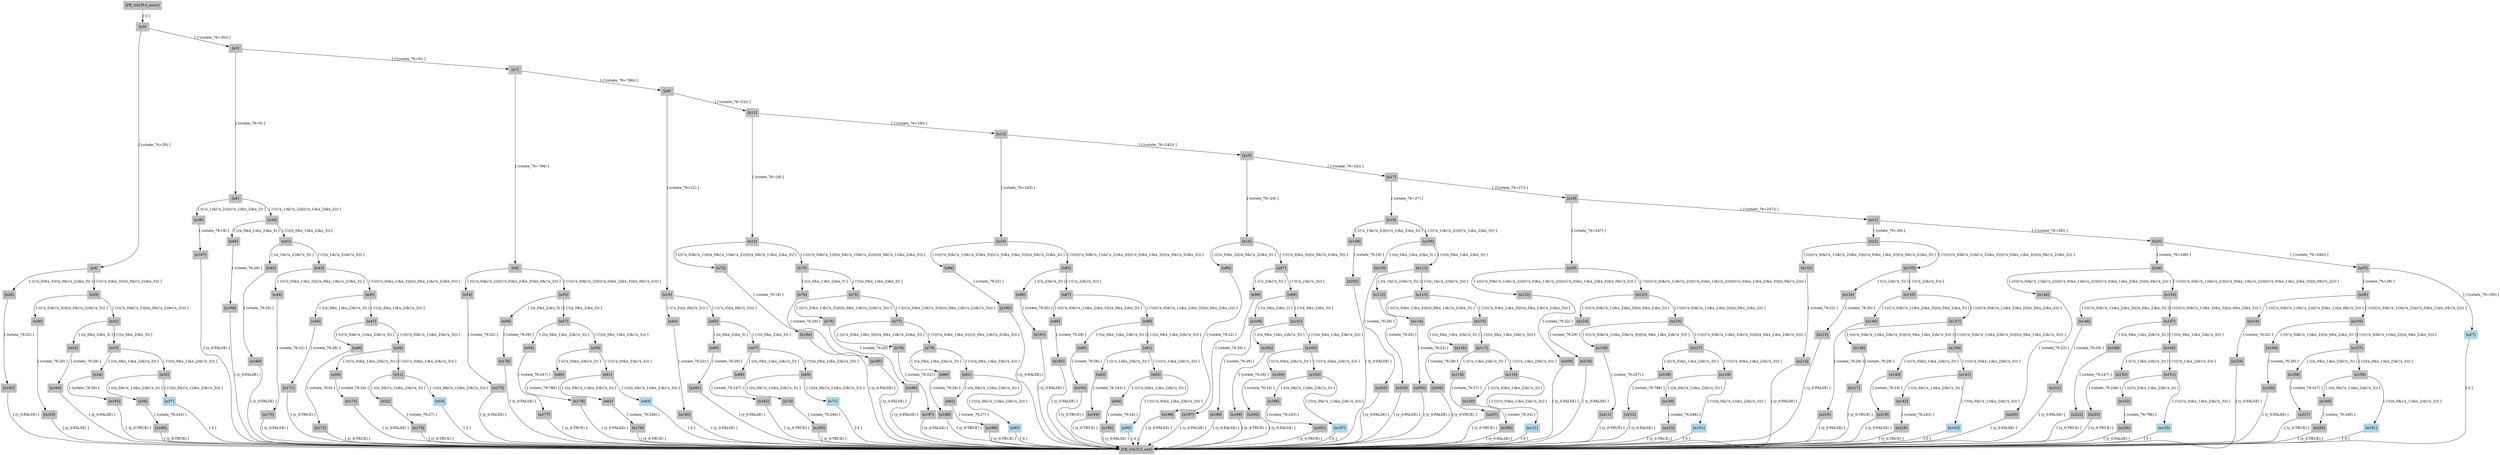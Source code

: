 digraph "FB_G4LTL3" {
"[FB_G4LTL3_entry]" [label="[FB_G4LTL3_entry]", color=gray,style=filled,shape=box]
"[n3]" [label="[n3]", color=gray,style=filled,shape=box]
"[n4]" [label="[n4]", color=gray,style=filled,shape=box]
"[n5]" [label="[n5]", color=gray,style=filled,shape=box]
"[n6]" [label="[n6]", color=gray,style=filled,shape=box]
"[n7]" [label="[n7]", color=gray,style=filled,shape=box]
"[n8]" [label="[n8]", color=gray,style=filled,shape=box]
"[n9]" [label="[n9]", color=gray,style=filled,shape=box]
"[n10]" [label="[n10]", color=gray,style=filled,shape=box]
"[n11]" [label="[n11]", color=gray,style=filled,shape=box]
"[n12]" [label="[n12]", color=gray,style=filled,shape=box]
"[n13]" [label="[n13]", color=gray,style=filled,shape=box]
"[n14]" [label="[n14]", color=gray,style=filled,shape=box]
"[n15]" [label="[n15]", color=gray,style=filled,shape=box]
"[n16]" [label="[n16]", color=gray,style=filled,shape=box]
"[n17]" [label="[n17]", color=gray,style=filled,shape=box]
"[n18]" [label="[n18]", color=gray,style=filled,shape=box]
"[n19]" [label="[n19]", color=gray,style=filled,shape=box]
"[n20]" [label="[n20]", color=gray,style=filled,shape=box]
"[n21]" [label="[n21]", color=gray,style=filled,shape=box]
"[n22]" [label="[n22]", color=gray,style=filled,shape=box]
"[n23]" [label="[n23]", color=gray,style=filled,shape=box]
"[n24]" [label="[n24]", color=gray,style=filled,shape=box]
"[n25]" [label="[n25]", color=gray,style=filled,shape=box]
"[n26]" [label="[n26]", color=gray,style=filled,shape=box]
"[n27]" [label="[n27]", color=lightblue,style=filled,shape=box]
"[n28]" [label="[n28]", color=gray,style=filled,shape=box]
"[n29]" [label="[n29]", color=gray,style=filled,shape=box]
"[n30]" [label="[n30]", color=gray,style=filled,shape=box]
"[n31]" [label="[n31]", color=gray,style=filled,shape=box]
"[n32]" [label="[n32]", color=gray,style=filled,shape=box]
"[n33]" [label="[n33]", color=gray,style=filled,shape=box]
"[n34]" [label="[n34]", color=gray,style=filled,shape=box]
"[n35]" [label="[n35]", color=gray,style=filled,shape=box]
"[n36]" [label="[n36]", color=gray,style=filled,shape=box]
"[n37]" [label="[n37]", color=lightblue,style=filled,shape=box]
"[n38]" [label="[n38]", color=gray,style=filled,shape=box]
"[n39]" [label="[n39]", color=gray,style=filled,shape=box]
"[n40]" [label="[n40]", color=gray,style=filled,shape=box]
"[n41]" [label="[n41]", color=gray,style=filled,shape=box]
"[n42]" [label="[n42]", color=gray,style=filled,shape=box]
"[n43]" [label="[n43]", color=gray,style=filled,shape=box]
"[n44]" [label="[n44]", color=gray,style=filled,shape=box]
"[n45]" [label="[n45]", color=gray,style=filled,shape=box]
"[n46]" [label="[n46]", color=gray,style=filled,shape=box]
"[n47]" [label="[n47]", color=gray,style=filled,shape=box]
"[n48]" [label="[n48]", color=gray,style=filled,shape=box]
"[n49]" [label="[n49]", color=gray,style=filled,shape=box]
"[n50]" [label="[n50]", color=gray,style=filled,shape=box]
"[n51]" [label="[n51]", color=gray,style=filled,shape=box]
"[n52]" [label="[n52]", color=gray,style=filled,shape=box]
"[n53]" [label="[n53]", color=lightblue,style=filled,shape=box]
"[n54]" [label="[n54]", color=gray,style=filled,shape=box]
"[n55]" [label="[n55]", color=gray,style=filled,shape=box]
"[n56]" [label="[n56]", color=gray,style=filled,shape=box]
"[n57]" [label="[n57]", color=gray,style=filled,shape=box]
"[n58]" [label="[n58]", color=gray,style=filled,shape=box]
"[n59]" [label="[n59]", color=gray,style=filled,shape=box]
"[n60]" [label="[n60]", color=gray,style=filled,shape=box]
"[n61]" [label="[n61]", color=gray,style=filled,shape=box]
"[n62]" [label="[n62]", color=gray,style=filled,shape=box]
"[n63]" [label="[n63]", color=lightblue,style=filled,shape=box]
"[n64]" [label="[n64]", color=gray,style=filled,shape=box]
"[n65]" [label="[n65]", color=gray,style=filled,shape=box]
"[n66]" [label="[n66]", color=gray,style=filled,shape=box]
"[n67]" [label="[n67]", color=gray,style=filled,shape=box]
"[n68]" [label="[n68]", color=gray,style=filled,shape=box]
"[n69]" [label="[n69]", color=gray,style=filled,shape=box]
"[n70]" [label="[n70]", color=gray,style=filled,shape=box]
"[n71]" [label="[n71]", color=lightblue,style=filled,shape=box]
"[n72]" [label="[n72]", color=gray,style=filled,shape=box]
"[n73]" [label="[n73]", color=gray,style=filled,shape=box]
"[n74]" [label="[n74]", color=gray,style=filled,shape=box]
"[n75]" [label="[n75]", color=gray,style=filled,shape=box]
"[n76]" [label="[n76]", color=gray,style=filled,shape=box]
"[n77]" [label="[n77]", color=gray,style=filled,shape=box]
"[n78]" [label="[n78]", color=gray,style=filled,shape=box]
"[n79]" [label="[n79]", color=gray,style=filled,shape=box]
"[n80]" [label="[n80]", color=gray,style=filled,shape=box]
"[n81]" [label="[n81]", color=gray,style=filled,shape=box]
"[n82]" [label="[n82]", color=gray,style=filled,shape=box]
"[n83]" [label="[n83]", color=lightblue,style=filled,shape=box]
"[n84]" [label="[n84]", color=gray,style=filled,shape=box]
"[n85]" [label="[n85]", color=gray,style=filled,shape=box]
"[n86]" [label="[n86]", color=gray,style=filled,shape=box]
"[n87]" [label="[n87]", color=gray,style=filled,shape=box]
"[n88]" [label="[n88]", color=gray,style=filled,shape=box]
"[n89]" [label="[n89]", color=gray,style=filled,shape=box]
"[n90]" [label="[n90]", color=gray,style=filled,shape=box]
"[n91]" [label="[n91]", color=gray,style=filled,shape=box]
"[n92]" [label="[n92]", color=gray,style=filled,shape=box]
"[n93]" [label="[n93]", color=gray,style=filled,shape=box]
"[n94]" [label="[n94]", color=gray,style=filled,shape=box]
"[n95]" [label="[n95]", color=lightblue,style=filled,shape=box]
"[n96]" [label="[n96]", color=gray,style=filled,shape=box]
"[n97]" [label="[n97]", color=gray,style=filled,shape=box]
"[n98]" [label="[n98]", color=gray,style=filled,shape=box]
"[n99]" [label="[n99]", color=gray,style=filled,shape=box]
"[n100]" [label="[n100]", color=gray,style=filled,shape=box]
"[n101]" [label="[n101]", color=gray,style=filled,shape=box]
"[n102]" [label="[n102]", color=gray,style=filled,shape=box]
"[n103]" [label="[n103]", color=gray,style=filled,shape=box]
"[n104]" [label="[n104]", color=gray,style=filled,shape=box]
"[n105]" [label="[n105]", color=gray,style=filled,shape=box]
"[n106]" [label="[n106]", color=gray,style=filled,shape=box]
"[n107]" [label="[n107]", color=lightblue,style=filled,shape=box]
"[n108]" [label="[n108]", color=gray,style=filled,shape=box]
"[n109]" [label="[n109]", color=gray,style=filled,shape=box]
"[n110]" [label="[n110]", color=gray,style=filled,shape=box]
"[n111]" [label="[n111]", color=gray,style=filled,shape=box]
"[n112]" [label="[n112]", color=gray,style=filled,shape=box]
"[n113]" [label="[n113]", color=gray,style=filled,shape=box]
"[n114]" [label="[n114]", color=gray,style=filled,shape=box]
"[n115]" [label="[n115]", color=gray,style=filled,shape=box]
"[n116]" [label="[n116]", color=gray,style=filled,shape=box]
"[n117]" [label="[n117]", color=gray,style=filled,shape=box]
"[n118]" [label="[n118]", color=gray,style=filled,shape=box]
"[n119]" [label="[n119]", color=gray,style=filled,shape=box]
"[n120]" [label="[n120]", color=gray,style=filled,shape=box]
"[n121]" [label="[n121]", color=lightblue,style=filled,shape=box]
"[n122]" [label="[n122]", color=gray,style=filled,shape=box]
"[n123]" [label="[n123]", color=gray,style=filled,shape=box]
"[n124]" [label="[n124]", color=gray,style=filled,shape=box]
"[n125]" [label="[n125]", color=gray,style=filled,shape=box]
"[n126]" [label="[n126]", color=gray,style=filled,shape=box]
"[n127]" [label="[n127]", color=gray,style=filled,shape=box]
"[n128]" [label="[n128]", color=gray,style=filled,shape=box]
"[n129]" [label="[n129]", color=gray,style=filled,shape=box]
"[n130]" [label="[n130]", color=gray,style=filled,shape=box]
"[n131]" [label="[n131]", color=lightblue,style=filled,shape=box]
"[n132]" [label="[n132]", color=gray,style=filled,shape=box]
"[n133]" [label="[n133]", color=gray,style=filled,shape=box]
"[n134]" [label="[n134]", color=gray,style=filled,shape=box]
"[n135]" [label="[n135]", color=gray,style=filled,shape=box]
"[n136]" [label="[n136]", color=gray,style=filled,shape=box]
"[n137]" [label="[n137]", color=gray,style=filled,shape=box]
"[n138]" [label="[n138]", color=gray,style=filled,shape=box]
"[n139]" [label="[n139]", color=gray,style=filled,shape=box]
"[n140]" [label="[n140]", color=gray,style=filled,shape=box]
"[n141]" [label="[n141]", color=gray,style=filled,shape=box]
"[n142]" [label="[n142]", color=gray,style=filled,shape=box]
"[n143]" [label="[n143]", color=lightblue,style=filled,shape=box]
"[n144]" [label="[n144]", color=gray,style=filled,shape=box]
"[n145]" [label="[n145]", color=gray,style=filled,shape=box]
"[n146]" [label="[n146]", color=gray,style=filled,shape=box]
"[n147]" [label="[n147]", color=gray,style=filled,shape=box]
"[n148]" [label="[n148]", color=gray,style=filled,shape=box]
"[n149]" [label="[n149]", color=gray,style=filled,shape=box]
"[n150]" [label="[n150]", color=gray,style=filled,shape=box]
"[n151]" [label="[n151]", color=gray,style=filled,shape=box]
"[n152]" [label="[n152]", color=gray,style=filled,shape=box]
"[n153]" [label="[n153]", color=lightblue,style=filled,shape=box]
"[n154]" [label="[n154]", color=gray,style=filled,shape=box]
"[n155]" [label="[n155]", color=gray,style=filled,shape=box]
"[n156]" [label="[n156]", color=gray,style=filled,shape=box]
"[n157]" [label="[n157]", color=gray,style=filled,shape=box]
"[n158]" [label="[n158]", color=gray,style=filled,shape=box]
"[n159]" [label="[n159]", color=gray,style=filled,shape=box]
"[n160]" [label="[n160]", color=gray,style=filled,shape=box]
"[n161]" [label="[n161]", color=lightblue,style=filled,shape=box]
"[n162]" [label="[n162]", color=gray,style=filled,shape=box]
"[n163]" [label="[n163]", color=gray,style=filled,shape=box]
"[n164]" [label="[n164]", color=gray,style=filled,shape=box]
"[n165]" [label="[n165]", color=gray,style=filled,shape=box]
"[n166]" [label="[n166]", color=gray,style=filled,shape=box]
"[n167]" [label="[n167]", color=gray,style=filled,shape=box]
"[n168]" [label="[n168]", color=gray,style=filled,shape=box]
"[n169]" [label="[n169]", color=gray,style=filled,shape=box]
"[n170]" [label="[n170]", color=gray,style=filled,shape=box]
"[n171]" [label="[n171]", color=gray,style=filled,shape=box]
"[n172]" [label="[n172]", color=gray,style=filled,shape=box]
"[n173]" [label="[n173]", color=gray,style=filled,shape=box]
"[n174]" [label="[n174]", color=gray,style=filled,shape=box]
"[n175]" [label="[n175]", color=gray,style=filled,shape=box]
"[n176]" [label="[n176]", color=gray,style=filled,shape=box]
"[n177]" [label="[n177]", color=gray,style=filled,shape=box]
"[n178]" [label="[n178]", color=gray,style=filled,shape=box]
"[n179]" [label="[n179]", color=gray,style=filled,shape=box]
"[n180]" [label="[n180]", color=gray,style=filled,shape=box]
"[n181]" [label="[n181]", color=gray,style=filled,shape=box]
"[n182]" [label="[n182]", color=gray,style=filled,shape=box]
"[n183]" [label="[n183]", color=gray,style=filled,shape=box]
"[n184]" [label="[n184]", color=gray,style=filled,shape=box]
"[n185]" [label="[n185]", color=gray,style=filled,shape=box]
"[n186]" [label="[n186]", color=gray,style=filled,shape=box]
"[n187]" [label="[n187]", color=gray,style=filled,shape=box]
"[n188]" [label="[n188]", color=gray,style=filled,shape=box]
"[n189]" [label="[n189]", color=gray,style=filled,shape=box]
"[n190]" [label="[n190]", color=gray,style=filled,shape=box]
"[n191]" [label="[n191]", color=gray,style=filled,shape=box]
"[n192]" [label="[n192]", color=gray,style=filled,shape=box]
"[n193]" [label="[n193]", color=gray,style=filled,shape=box]
"[n194]" [label="[n194]", color=gray,style=filled,shape=box]
"[n195]" [label="[n195]", color=gray,style=filled,shape=box]
"[n196]" [label="[n196]", color=gray,style=filled,shape=box]
"[n197]" [label="[n197]", color=gray,style=filled,shape=box]
"[n198]" [label="[n198]", color=gray,style=filled,shape=box]
"[n199]" [label="[n199]", color=gray,style=filled,shape=box]
"[n200]" [label="[n200]", color=gray,style=filled,shape=box]
"[n201]" [label="[n201]", color=gray,style=filled,shape=box]
"[n202]" [label="[n202]", color=gray,style=filled,shape=box]
"[n203]" [label="[n203]", color=gray,style=filled,shape=box]
"[n204]" [label="[n204]", color=gray,style=filled,shape=box]
"[n205]" [label="[n205]", color=gray,style=filled,shape=box]
"[n206]" [label="[n206]", color=gray,style=filled,shape=box]
"[n207]" [label="[n207]", color=gray,style=filled,shape=box]
"[n208]" [label="[n208]", color=gray,style=filled,shape=box]
"[n209]" [label="[n209]", color=gray,style=filled,shape=box]
"[n210]" [label="[n210]", color=gray,style=filled,shape=box]
"[n211]" [label="[n211]", color=gray,style=filled,shape=box]
"[n212]" [label="[n212]", color=gray,style=filled,shape=box]
"[n213]" [label="[n213]", color=gray,style=filled,shape=box]
"[n214]" [label="[n214]", color=gray,style=filled,shape=box]
"[n215]" [label="[n215]", color=gray,style=filled,shape=box]
"[n216]" [label="[n216]", color=gray,style=filled,shape=box]
"[n217]" [label="[n217]", color=gray,style=filled,shape=box]
"[n218]" [label="[n218]", color=gray,style=filled,shape=box]
"[n219]" [label="[n219]", color=gray,style=filled,shape=box]
"[n220]" [label="[n220]", color=gray,style=filled,shape=box]
"[n221]" [label="[n221]", color=gray,style=filled,shape=box]
"[n222]" [label="[n222]", color=gray,style=filled,shape=box]
"[n223]" [label="[n223]", color=gray,style=filled,shape=box]
"[n224]" [label="[n224]", color=gray,style=filled,shape=box]
"[n225]" [label="[n225]", color=gray,style=filled,shape=box]
"[n226]" [label="[n226]", color=gray,style=filled,shape=box]
"[n227]" [label="[n227]", color=gray,style=filled,shape=box]
"[n228]" [label="[n228]", color=gray,style=filled,shape=box]
"[FB_G4LTL3_exit]" [label="[FB_G4LTL3_exit]", color=gray,style=filled,shape=box]
"[FB_G4LTL3_entry]" -> "[n3]" [label="[ 0 ]",color=black]
"[n3]" -> "[n4]" [label="[ (cstate_76=20) ]",color=black]
"[n3]" -> "[n5]" [label="[ (!(cstate_76=20)) ]",color=black]
"[n5]" -> "[n6]" [label="[ (cstate_76=0) ]",color=black]
"[n5]" -> "[n7]" [label="[ (!(cstate_76=0)) ]",color=black]
"[n7]" -> "[n8]" [label="[ (cstate_76=786) ]",color=black]
"[n7]" -> "[n9]" [label="[ (!(cstate_76=786)) ]",color=black]
"[n9]" -> "[n10]" [label="[ (cstate_76=22) ]",color=black]
"[n9]" -> "[n11]" [label="[ (!(cstate_76=22)) ]",color=black]
"[n11]" -> "[n12]" [label="[ (cstate_76=18) ]",color=black]
"[n11]" -> "[n13]" [label="[ (!(cstate_76=18)) ]",color=black]
"[n13]" -> "[n14]" [label="[ (cstate_76=243) ]",color=black]
"[n13]" -> "[n15]" [label="[ (!(cstate_76=243)) ]",color=black]
"[n15]" -> "[n16]" [label="[ (cstate_76=24) ]",color=black]
"[n15]" -> "[n17]" [label="[ (!(cstate_76=24)) ]",color=black]
"[n17]" -> "[n18]" [label="[ (cstate_76=27) ]",color=black]
"[n17]" -> "[n19]" [label="[ (!(cstate_76=27)) ]",color=black]
"[n19]" -> "[n20]" [label="[ (cstate_76=247) ]",color=black]
"[n19]" -> "[n21]" [label="[ (!(cstate_76=247)) ]",color=black]
"[n21]" -> "[n22]" [label="[ (cstate_76=28) ]",color=black]
"[n21]" -> "[n23]" [label="[ (!(cstate_76=28)) ]",color=black]
"[n23]" -> "[n24]" [label="[ (cstate_76=246) ]",color=black]
"[n23]" -> "[n25]" [label="[ (!(cstate_76=246)) ]",color=black]
"[n25]" -> "[n26]" [label="[ (cstate_76=29) ]",color=black]
"[n25]" -> "[n27]" [label="[ (!(cstate_76=29)) ]",color=black]
"[n27]" -> "[FB_G4LTL3_exit]" [label="[ 0 ]",color=black]
"[n4]" -> "[n28]" [label="[ (((!x_0)&x_3)|((x_0&(!x_2))&x_3)) ]",color=black]
"[n4]" -> "[n29]" [label="[ (!(((!x_0)&x_3)|((x_0&(!x_2))&x_3))) ]",color=black]
"[n29]" -> "[n30]" [label="[ (((!x_0)&(!x_3))|((x_0&(!x_2))&(!x_3))) ]",color=black]
"[n29]" -> "[n31]" [label="[ (!(((!x_0)&(!x_3))|((x_0&(!x_2))&(!x_3)))) ]",color=black]
"[n31]" -> "[n32]" [label="[ ((x_0&x_2)&x_3) ]",color=black]
"[n31]" -> "[n33]" [label="[ (!((x_0&x_2)&x_3)) ]",color=black]
"[n33]" -> "[n34]" [label="[ (((x_0&x_1)&x_2)&(!x_3)) ]",color=black]
"[n33]" -> "[n35]" [label="[ (!(((x_0&x_1)&x_2)&(!x_3))) ]",color=black]
"[n35]" -> "[n36]" [label="[ (((x_0&(!x_1))&x_2)&(!x_3)) ]",color=black]
"[n35]" -> "[n37]" [label="[ (!(((x_0&(!x_1))&x_2)&(!x_3))) ]",color=black]
"[n37]" -> "[FB_G4LTL3_exit]" [label="[ 0 ]",color=black]
"[n6]" -> "[n38]" [label="[ (((!x_1)&(!x_2))|(((!x_1)&x_2)&x_3)) ]",color=black]
"[n6]" -> "[n39]" [label="[ (!(((!x_1)&(!x_2))|(((!x_1)&x_2)&x_3))) ]",color=black]
"[n39]" -> "[n40]" [label="[ (((x_0&x_1)&x_2)&x_3) ]",color=black]
"[n39]" -> "[n41]" [label="[ (!(((x_0&x_1)&x_2)&x_3)) ]",color=black]
"[n41]" -> "[n42]" [label="[ ((x_1&(!x_2))&(!x_3)) ]",color=black]
"[n41]" -> "[n43]" [label="[ (!((x_1&(!x_2))&(!x_3))) ]",color=black]
"[n43]" -> "[n44]" [label="[ ((((!x_0)&x_1)&x_3)|(((x_0&x_1)&(!x_2))&x_3)) ]",color=black]
"[n43]" -> "[n45]" [label="[ (!((((!x_0)&x_1)&x_3)|(((x_0&x_1)&(!x_2))&x_3))) ]",color=black]
"[n45]" -> "[n46]" [label="[ (((x_0&x_1)&x_2)&(!x_3)) ]",color=black]
"[n45]" -> "[n47]" [label="[ (!(((x_0&x_1)&x_2)&(!x_3))) ]",color=black]
"[n47]" -> "[n48]" [label="[ ((((!x_0)&(!x_1))&x_2)&(!x_3)) ]",color=black]
"[n47]" -> "[n49]" [label="[ (!((((!x_0)&(!x_1))&x_2)&(!x_3))) ]",color=black]
"[n49]" -> "[n50]" [label="[ ((((!x_0)&x_1)&x_2)&(!x_3)) ]",color=black]
"[n49]" -> "[n51]" [label="[ (!((((!x_0)&x_1)&x_2)&(!x_3))) ]",color=black]
"[n51]" -> "[n52]" [label="[ (((x_0&(!x_1))&x_2)&(!x_3)) ]",color=black]
"[n51]" -> "[n53]" [label="[ (!(((x_0&(!x_1))&x_2)&(!x_3))) ]",color=black]
"[n53]" -> "[FB_G4LTL3_exit]" [label="[ 0 ]",color=black]
"[n8]" -> "[n54]" [label="[ ((((!x_0)&(!x_2))|(((!x_0)&x_2)&x_3))|(x_0&(!x_2))) ]",color=black]
"[n8]" -> "[n55]" [label="[ (!((((!x_0)&(!x_2))|(((!x_0)&x_2)&x_3))|(x_0&(!x_2)))) ]",color=black]
"[n55]" -> "[n56]" [label="[ ((x_0&x_2)&x_3) ]",color=black]
"[n55]" -> "[n57]" [label="[ (!((x_0&x_2)&x_3)) ]",color=black]
"[n57]" -> "[n58]" [label="[ (((x_0&x_1)&x_2)&(!x_3)) ]",color=black]
"[n57]" -> "[n59]" [label="[ (!(((x_0&x_1)&x_2)&(!x_3))) ]",color=black]
"[n59]" -> "[n60]" [label="[ (((!x_0)&x_2)&(!x_3)) ]",color=black]
"[n59]" -> "[n61]" [label="[ (!(((!x_0)&x_2)&(!x_3))) ]",color=black]
"[n61]" -> "[n62]" [label="[ (((x_0&(!x_1))&x_2)&(!x_3)) ]",color=black]
"[n61]" -> "[n63]" [label="[ (!(((x_0&(!x_1))&x_2)&(!x_3))) ]",color=black]
"[n63]" -> "[FB_G4LTL3_exit]" [label="[ 0 ]",color=black]
"[n10]" -> "[n64]" [label="[ ((!x_0)|(x_0&(!x_2))) ]",color=black]
"[n10]" -> "[n65]" [label="[ (!((!x_0)|(x_0&(!x_2)))) ]",color=black]
"[n65]" -> "[n66]" [label="[ ((x_0&x_2)&x_3) ]",color=black]
"[n65]" -> "[n67]" [label="[ (!((x_0&x_2)&x_3)) ]",color=black]
"[n67]" -> "[n68]" [label="[ (((x_0&x_1)&x_2)&(!x_3)) ]",color=black]
"[n67]" -> "[n69]" [label="[ (!(((x_0&x_1)&x_2)&(!x_3))) ]",color=black]
"[n69]" -> "[n70]" [label="[ (((x_0&(!x_1))&x_2)&(!x_3)) ]",color=black]
"[n69]" -> "[n71]" [label="[ (!(((x_0&(!x_1))&x_2)&(!x_3))) ]",color=black]
"[n71]" -> "[FB_G4LTL3_exit]" [label="[ 0 ]",color=black]
"[n12]" -> "[n72]" [label="[ ((((!x_0)&(!x_1))|((x_0&(!x_1))&(!x_2)))|(((x_0&(!x_1))&x_2)&x_3)) ]",color=black]
"[n12]" -> "[n73]" [label="[ (!((((!x_0)&(!x_1))|((x_0&(!x_1))&(!x_2)))|(((x_0&(!x_1))&x_2)&x_3))) ]",color=black]
"[n73]" -> "[n74]" [label="[ (((x_0&x_1)&x_2)&x_3) ]",color=black]
"[n73]" -> "[n75]" [label="[ (!(((x_0&x_1)&x_2)&x_3)) ]",color=black]
"[n75]" -> "[n76]" [label="[ ((((!x_0)&x_1)&(!x_3))|(((x_0&x_1)&(!x_2))&(!x_3))) ]",color=black]
"[n75]" -> "[n77]" [label="[ (!((((!x_0)&x_1)&(!x_3))|(((x_0&x_1)&(!x_2))&(!x_3)))) ]",color=black]
"[n77]" -> "[n78]" [label="[ ((((!x_0)&x_1)&x_3)|(((x_0&x_1)&(!x_2))&x_3)) ]",color=black]
"[n77]" -> "[n79]" [label="[ (!((((!x_0)&x_1)&x_3)|(((x_0&x_1)&(!x_2))&x_3))) ]",color=black]
"[n79]" -> "[n80]" [label="[ (((x_0&x_1)&x_2)&(!x_3)) ]",color=black]
"[n79]" -> "[n81]" [label="[ (!(((x_0&x_1)&x_2)&(!x_3))) ]",color=black]
"[n81]" -> "[n82]" [label="[ (((x_0&(!x_1))&x_2)&(!x_3)) ]",color=black]
"[n81]" -> "[n83]" [label="[ (!(((x_0&(!x_1))&x_2)&(!x_3))) ]",color=black]
"[n83]" -> "[FB_G4LTL3_exit]" [label="[ 0 ]",color=black]
"[n14]" -> "[n84]" [label="[ ((((((!x_0)&(!x_1))&(!x_2))&x_3)|(((!x_0)&x_1)&x_3))|((x_0&(!x_2))&x_3)) ]",color=black]
"[n14]" -> "[n85]" [label="[ (!((((((!x_0)&(!x_1))&(!x_2))&x_3)|(((!x_0)&x_1)&x_3))|((x_0&(!x_2))&x_3))) ]",color=black]
"[n85]" -> "[n86]" [label="[ ((!x_2)&(!x_3)) ]",color=black]
"[n85]" -> "[n87]" [label="[ (!((!x_2)&(!x_3))) ]",color=black]
"[n87]" -> "[n88]" [label="[ (((((!x_0)&(!x_1))&x_2)&x_3)|((x_0&x_2)&x_3)) ]",color=black]
"[n87]" -> "[n89]" [label="[ (!(((((!x_0)&(!x_1))&x_2)&x_3)|((x_0&x_2)&x_3))) ]",color=black]
"[n89]" -> "[n90]" [label="[ (((x_0&x_1)&x_2)&(!x_3)) ]",color=black]
"[n89]" -> "[n91]" [label="[ (!(((x_0&x_1)&x_2)&(!x_3))) ]",color=black]
"[n91]" -> "[n92]" [label="[ (((!x_1)&x_2)&(!x_3)) ]",color=black]
"[n91]" -> "[n93]" [label="[ (!(((!x_1)&x_2)&(!x_3))) ]",color=black]
"[n93]" -> "[n94]" [label="[ ((((!x_0)&x_1)&x_2)&(!x_3)) ]",color=black]
"[n93]" -> "[n95]" [label="[ (!((((!x_0)&x_1)&x_2)&(!x_3))) ]",color=black]
"[n95]" -> "[FB_G4LTL3_exit]" [label="[ 0 ]",color=black]
"[n16]" -> "[n96]" [label="[ (((!x_0)&x_3)|((x_0&(!x_2))&x_3)) ]",color=black]
"[n16]" -> "[n97]" [label="[ (!(((!x_0)&x_3)|((x_0&(!x_2))&x_3))) ]",color=black]
"[n97]" -> "[n98]" [label="[ ((!x_2)&(!x_3)) ]",color=black]
"[n97]" -> "[n99]" [label="[ (!((!x_2)&(!x_3))) ]",color=black]
"[n99]" -> "[n100]" [label="[ ((x_0&x_2)&x_3) ]",color=black]
"[n99]" -> "[n101]" [label="[ (!((x_0&x_2)&x_3)) ]",color=black]
"[n101]" -> "[n102]" [label="[ (((x_0&x_1)&x_2)&(!x_3)) ]",color=black]
"[n101]" -> "[n103]" [label="[ (!(((x_0&x_1)&x_2)&(!x_3))) ]",color=black]
"[n103]" -> "[n104]" [label="[ (((!x_0)&x_2)&(!x_3)) ]",color=black]
"[n103]" -> "[n105]" [label="[ (!(((!x_0)&x_2)&(!x_3))) ]",color=black]
"[n105]" -> "[n106]" [label="[ (((x_0&(!x_1))&x_2)&(!x_3)) ]",color=black]
"[n105]" -> "[n107]" [label="[ (!(((x_0&(!x_1))&x_2)&(!x_3))) ]",color=black]
"[n107]" -> "[FB_G4LTL3_exit]" [label="[ 0 ]",color=black]
"[n18]" -> "[n108]" [label="[ (((!x_1)&(!x_2))|(((!x_1)&x_2)&x_3)) ]",color=black]
"[n18]" -> "[n109]" [label="[ (!(((!x_1)&(!x_2))|(((!x_1)&x_2)&x_3))) ]",color=black]
"[n109]" -> "[n110]" [label="[ (((x_0&x_1)&x_2)&x_3) ]",color=black]
"[n109]" -> "[n111]" [label="[ (!(((x_0&x_1)&x_2)&x_3)) ]",color=black]
"[n111]" -> "[n112]" [label="[ ((x_1&(!x_2))&(!x_3)) ]",color=black]
"[n111]" -> "[n113]" [label="[ (!((x_1&(!x_2))&(!x_3))) ]",color=black]
"[n113]" -> "[n114]" [label="[ ((((!x_0)&x_1)&x_3)|(((x_0&x_1)&(!x_2))&x_3)) ]",color=black]
"[n113]" -> "[n115]" [label="[ (!((((!x_0)&x_1)&x_3)|(((x_0&x_1)&(!x_2))&x_3))) ]",color=black]
"[n115]" -> "[n116]" [label="[ (((x_0&x_1)&x_2)&(!x_3)) ]",color=black]
"[n115]" -> "[n117]" [label="[ (!(((x_0&x_1)&x_2)&(!x_3))) ]",color=black]
"[n117]" -> "[n118]" [label="[ (((!x_1)&x_2)&(!x_3)) ]",color=black]
"[n117]" -> "[n119]" [label="[ (!(((!x_1)&x_2)&(!x_3))) ]",color=black]
"[n119]" -> "[n120]" [label="[ ((((!x_0)&x_1)&x_2)&(!x_3)) ]",color=black]
"[n119]" -> "[n121]" [label="[ (!((((!x_0)&x_1)&x_2)&(!x_3))) ]",color=black]
"[n121]" -> "[FB_G4LTL3_exit]" [label="[ 0 ]",color=black]
"[n20]" -> "[n122]" [label="[ ((((((!x_0)&(!x_1))&(!x_2))|(((!x_0)&x_1)&(!x_2)))|((((!x_0)&x_1)&x_2)&x_3))|(x_0&(!x_2))) ]",color=black]
"[n20]" -> "[n123]" [label="[ (!((((((!x_0)&(!x_1))&(!x_2))|(((!x_0)&x_1)&(!x_2)))|((((!x_0)&x_1)&x_2)&x_3))|(x_0&(!x_2)))) ]",color=black]
"[n123]" -> "[n124]" [label="[ (((((!x_0)&(!x_1))&x_2)&x_3)|((x_0&x_2)&x_3)) ]",color=black]
"[n123]" -> "[n125]" [label="[ (!(((((!x_0)&(!x_1))&x_2)&x_3)|((x_0&x_2)&x_3))) ]",color=black]
"[n125]" -> "[n126]" [label="[ (((((!x_0)&(!x_1))&x_2)&(!x_3))|(((x_0&x_1)&x_2)&(!x_3))) ]",color=black]
"[n125]" -> "[n127]" [label="[ (!(((((!x_0)&(!x_1))&x_2)&(!x_3))|(((x_0&x_1)&x_2)&(!x_3)))) ]",color=black]
"[n127]" -> "[n128]" [label="[ ((((!x_0)&x_1)&x_2)&(!x_3)) ]",color=black]
"[n127]" -> "[n129]" [label="[ (!((((!x_0)&x_1)&x_2)&(!x_3))) ]",color=black]
"[n129]" -> "[n130]" [label="[ (((x_0&(!x_1))&x_2)&(!x_3)) ]",color=black]
"[n129]" -> "[n131]" [label="[ (!(((x_0&(!x_1))&x_2)&(!x_3))) ]",color=black]
"[n131]" -> "[FB_G4LTL3_exit]" [label="[ 0 ]",color=black]
"[n22]" -> "[n132]" [label="[ ((((((!x_0)&(!x_1))&(!x_2))&x_3)|(((!x_0)&x_1)&x_3))|((x_0&(!x_2))&x_3)) ]",color=black]
"[n22]" -> "[n133]" [label="[ (!((((((!x_0)&(!x_1))&(!x_2))&x_3)|(((!x_0)&x_1)&x_3))|((x_0&(!x_2))&x_3))) ]",color=black]
"[n133]" -> "[n134]" [label="[ ((!x_2)&(!x_3)) ]",color=black]
"[n133]" -> "[n135]" [label="[ (!((!x_2)&(!x_3))) ]",color=black]
"[n135]" -> "[n136]" [label="[ (((((!x_0)&(!x_1))&x_2)&x_3)|((x_0&x_2)&x_3)) ]",color=black]
"[n135]" -> "[n137]" [label="[ (!(((((!x_0)&(!x_1))&x_2)&x_3)|((x_0&x_2)&x_3))) ]",color=black]
"[n137]" -> "[n138]" [label="[ (((((!x_0)&(!x_1))&x_2)&(!x_3))|(((x_0&x_1)&x_2)&(!x_3))) ]",color=black]
"[n137]" -> "[n139]" [label="[ (!(((((!x_0)&(!x_1))&x_2)&(!x_3))|(((x_0&x_1)&x_2)&(!x_3)))) ]",color=black]
"[n139]" -> "[n140]" [label="[ ((((!x_0)&x_1)&x_2)&(!x_3)) ]",color=black]
"[n139]" -> "[n141]" [label="[ (!((((!x_0)&x_1)&x_2)&(!x_3))) ]",color=black]
"[n141]" -> "[n142]" [label="[ (((x_0&(!x_1))&x_2)&(!x_3)) ]",color=black]
"[n141]" -> "[n143]" [label="[ (!(((x_0&(!x_1))&x_2)&(!x_3))) ]",color=black]
"[n143]" -> "[FB_G4LTL3_exit]" [label="[ 0 ]",color=black]
"[n24]" -> "[n144]" [label="[ ((((((!x_0)&(!x_1))&(!x_2))|(((!x_0)&x_1)&(!x_2)))|((((!x_0)&x_1)&x_2)&x_3))|(x_0&(!x_2))) ]",color=black]
"[n24]" -> "[n145]" [label="[ (!((((((!x_0)&(!x_1))&(!x_2))|(((!x_0)&x_1)&(!x_2)))|((((!x_0)&x_1)&x_2)&x_3))|(x_0&(!x_2)))) ]",color=black]
"[n145]" -> "[n146]" [label="[ (((((!x_0)&(!x_1))&x_2)&x_3)|((x_0&x_2)&x_3)) ]",color=black]
"[n145]" -> "[n147]" [label="[ (!(((((!x_0)&(!x_1))&x_2)&x_3)|((x_0&x_2)&x_3))) ]",color=black]
"[n147]" -> "[n148]" [label="[ (((x_0&x_1)&x_2)&(!x_3)) ]",color=black]
"[n147]" -> "[n149]" [label="[ (!(((x_0&x_1)&x_2)&(!x_3))) ]",color=black]
"[n149]" -> "[n150]" [label="[ (((!x_1)&x_2)&(!x_3)) ]",color=black]
"[n149]" -> "[n151]" [label="[ (!(((!x_1)&x_2)&(!x_3))) ]",color=black]
"[n151]" -> "[n152]" [label="[ ((((!x_0)&x_1)&x_2)&(!x_3)) ]",color=black]
"[n151]" -> "[n153]" [label="[ (!((((!x_0)&x_1)&x_2)&(!x_3))) ]",color=black]
"[n153]" -> "[FB_G4LTL3_exit]" [label="[ 0 ]",color=black]
"[n26]" -> "[n154]" [label="[ (((((!x_0)&(!x_1))&(!x_2))|((!x_0)&x_1))|(x_0&(!x_2))) ]",color=black]
"[n26]" -> "[n155]" [label="[ (!(((((!x_0)&(!x_1))&(!x_2))|((!x_0)&x_1))|(x_0&(!x_2)))) ]",color=black]
"[n155]" -> "[n156]" [label="[ ((((!x_0)&(!x_1))&x_2)|((x_0&x_2)&x_3)) ]",color=black]
"[n155]" -> "[n157]" [label="[ (!((((!x_0)&(!x_1))&x_2)|((x_0&x_2)&x_3))) ]",color=black]
"[n157]" -> "[n158]" [label="[ (((x_0&x_1)&x_2)&(!x_3)) ]",color=black]
"[n157]" -> "[n159]" [label="[ (!(((x_0&x_1)&x_2)&(!x_3))) ]",color=black]
"[n159]" -> "[n160]" [label="[ (((x_0&(!x_1))&x_2)&(!x_3)) ]",color=black]
"[n159]" -> "[n161]" [label="[ (!(((x_0&(!x_1))&x_2)&(!x_3))) ]",color=black]
"[n161]" -> "[FB_G4LTL3_exit]" [label="[ 0 ]",color=black]
"[n28]" -> "[n162]" [label="[ (cstate_76:22) ]",color=black]
"[n162]" -> "[FB_G4LTL3_exit]" [label="[ (y_0:FALSE) ]",color=black]
"[n30]" -> "[n163]" [label="[ (cstate_76:20) ]",color=black]
"[n163]" -> "[FB_G4LTL3_exit]" [label="[ (y_0:FALSE) ]",color=black]
"[n32]" -> "[n164]" [label="[ (cstate_76:29) ]",color=black]
"[n164]" -> "[FB_G4LTL3_exit]" [label="[ (y_0:FALSE) ]",color=black]
"[n34]" -> "[n165]" [label="[ (cstate_76:28) ]",color=black]
"[n165]" -> "[FB_G4LTL3_exit]" [label="[ (y_0:TRUE) ]",color=black]
"[n36]" -> "[n166]" [label="[ (cstate_76:243) ]",color=black]
"[n166]" -> "[FB_G4LTL3_exit]" [label="[ (y_0:TRUE) ]",color=black]
"[n38]" -> "[n167]" [label="[ (cstate_76:18) ]",color=black]
"[n167]" -> "[FB_G4LTL3_exit]" [label="[ (y_0:FALSE) ]",color=black]
"[n40]" -> "[n168]" [label="[ (cstate_76:29) ]",color=black]
"[n168]" -> "[FB_G4LTL3_exit]" [label="[ (y_0:FALSE) ]",color=black]
"[n42]" -> "[n169]" [label="[ (cstate_76:20) ]",color=black]
"[n169]" -> "[FB_G4LTL3_exit]" [label="[ (y_0:FALSE) ]",color=black]
"[n44]" -> "[n170]" [label="[ (cstate_76:22) ]",color=black]
"[n170]" -> "[FB_G4LTL3_exit]" [label="[ (y_0:FALSE) ]",color=black]
"[n46]" -> "[n171]" [label="[ (cstate_76:28) ]",color=black]
"[n171]" -> "[FB_G4LTL3_exit]" [label="[ (y_0:TRUE) ]",color=black]
"[n48]" -> "[n172]" [label="[ (cstate_76:0) ]",color=black]
"[n172]" -> "[FB_G4LTL3_exit]" [label="[ (y_0:TRUE) ]",color=black]
"[n50]" -> "[n173]" [label="[ (cstate_76:24) ]",color=black]
"[n173]" -> "[FB_G4LTL3_exit]" [label="[ (y_0:FALSE) ]",color=black]
"[n52]" -> "[n174]" [label="[ (cstate_76:27) ]",color=black]
"[n174]" -> "[FB_G4LTL3_exit]" [label="[ (y_0:TRUE) ]",color=black]
"[n54]" -> "[n175]" [label="[ (cstate_76:22) ]",color=black]
"[n175]" -> "[FB_G4LTL3_exit]" [label="[ (y_0:FALSE) ]",color=black]
"[n56]" -> "[n176]" [label="[ (cstate_76:29) ]",color=black]
"[n176]" -> "[FB_G4LTL3_exit]" [label="[ (y_0:FALSE) ]",color=black]
"[n58]" -> "[n177]" [label="[ (cstate_76:247) ]",color=black]
"[n177]" -> "[FB_G4LTL3_exit]" [label="[ (y_0:TRUE) ]",color=black]
"[n60]" -> "[n178]" [label="[ (cstate_76:786) ]",color=black]
"[n178]" -> "[FB_G4LTL3_exit]" [label="[ (y_0:FALSE) ]",color=black]
"[n62]" -> "[n179]" [label="[ (cstate_76:246) ]",color=black]
"[n179]" -> "[FB_G4LTL3_exit]" [label="[ (y_0:TRUE) ]",color=black]
"[n64]" -> "[n180]" [label="[ (cstate_76:22) ]",color=black]
"[n180]" -> "[FB_G4LTL3_exit]" [label="[ (y_0:FALSE) ]",color=black]
"[n66]" -> "[n181]" [label="[ (cstate_76:29) ]",color=black]
"[n181]" -> "[FB_G4LTL3_exit]" [label="[ (y_0:FALSE) ]",color=black]
"[n68]" -> "[n182]" [label="[ (cstate_76:247) ]",color=black]
"[n182]" -> "[FB_G4LTL3_exit]" [label="[ (y_0:TRUE) ]",color=black]
"[n70]" -> "[n183]" [label="[ (cstate_76:246) ]",color=black]
"[n183]" -> "[FB_G4LTL3_exit]" [label="[ (y_0:TRUE) ]",color=black]
"[n72]" -> "[n184]" [label="[ (cstate_76:18) ]",color=black]
"[n184]" -> "[FB_G4LTL3_exit]" [label="[ (y_0:FALSE) ]",color=black]
"[n74]" -> "[n185]" [label="[ (cstate_76:29) ]",color=black]
"[n185]" -> "[FB_G4LTL3_exit]" [label="[ (y_0:FALSE) ]",color=black]
"[n76]" -> "[n186]" [label="[ (cstate_76:20) ]",color=black]
"[n186]" -> "[FB_G4LTL3_exit]" [label="[ (y_0:FALSE) ]",color=black]
"[n78]" -> "[n187]" [label="[ (cstate_76:22) ]",color=black]
"[n187]" -> "[FB_G4LTL3_exit]" [label="[ (y_0:FALSE) ]",color=black]
"[n80]" -> "[n188]" [label="[ (cstate_76:28) ]",color=black]
"[n188]" -> "[FB_G4LTL3_exit]" [label="[ (y_0:TRUE) ]",color=black]
"[n82]" -> "[n189]" [label="[ (cstate_76:27) ]",color=black]
"[n189]" -> "[FB_G4LTL3_exit]" [label="[ (y_0:TRUE) ]",color=black]
"[n84]" -> "[n190]" [label="[ (cstate_76:22) ]",color=black]
"[n190]" -> "[FB_G4LTL3_exit]" [label="[ (y_0:FALSE) ]",color=black]
"[n86]" -> "[n191]" [label="[ (cstate_76:20) ]",color=black]
"[n191]" -> "[FB_G4LTL3_exit]" [label="[ (y_0:FALSE) ]",color=black]
"[n88]" -> "[n192]" [label="[ (cstate_76:29) ]",color=black]
"[n192]" -> "[FB_G4LTL3_exit]" [label="[ (y_0:FALSE) ]",color=black]
"[n90]" -> "[n193]" [label="[ (cstate_76:28) ]",color=black]
"[n193]" -> "[FB_G4LTL3_exit]" [label="[ (y_0:TRUE) ]",color=black]
"[n92]" -> "[n194]" [label="[ (cstate_76:243) ]",color=black]
"[n194]" -> "[FB_G4LTL3_exit]" [label="[ (y_0:TRUE) ]",color=black]
"[n94]" -> "[n195]" [label="[ (cstate_76:24) ]",color=black]
"[n195]" -> "[FB_G4LTL3_exit]" [label="[ (y_0:FALSE) ]",color=black]
"[n96]" -> "[n196]" [label="[ (cstate_76:22) ]",color=black]
"[n196]" -> "[FB_G4LTL3_exit]" [label="[ (y_0:FALSE) ]",color=black]
"[n98]" -> "[n197]" [label="[ (cstate_76:20) ]",color=black]
"[n197]" -> "[FB_G4LTL3_exit]" [label="[ (y_0:FALSE) ]",color=black]
"[n100]" -> "[n198]" [label="[ (cstate_76:29) ]",color=black]
"[n198]" -> "[FB_G4LTL3_exit]" [label="[ (y_0:FALSE) ]",color=black]
"[n102]" -> "[n199]" [label="[ (cstate_76:28) ]",color=black]
"[n199]" -> "[FB_G4LTL3_exit]" [label="[ (y_0:TRUE) ]",color=black]
"[n104]" -> "[n200]" [label="[ (cstate_76:24) ]",color=black]
"[n200]" -> "[FB_G4LTL3_exit]" [label="[ (y_0:FALSE) ]",color=black]
"[n106]" -> "[n201]" [label="[ (cstate_76:243) ]",color=black]
"[n201]" -> "[FB_G4LTL3_exit]" [label="[ (y_0:TRUE) ]",color=black]
"[n108]" -> "[n202]" [label="[ (cstate_76:18) ]",color=black]
"[n202]" -> "[FB_G4LTL3_exit]" [label="[ (y_0:FALSE) ]",color=black]
"[n110]" -> "[n203]" [label="[ (cstate_76:29) ]",color=black]
"[n203]" -> "[FB_G4LTL3_exit]" [label="[ (y_0:FALSE) ]",color=black]
"[n112]" -> "[n204]" [label="[ (cstate_76:20) ]",color=black]
"[n204]" -> "[FB_G4LTL3_exit]" [label="[ (y_0:FALSE) ]",color=black]
"[n114]" -> "[n205]" [label="[ (cstate_76:22) ]",color=black]
"[n205]" -> "[FB_G4LTL3_exit]" [label="[ (y_0:FALSE) ]",color=black]
"[n116]" -> "[n206]" [label="[ (cstate_76:28) ]",color=black]
"[n206]" -> "[FB_G4LTL3_exit]" [label="[ (y_0:TRUE) ]",color=black]
"[n118]" -> "[n207]" [label="[ (cstate_76:27) ]",color=black]
"[n207]" -> "[FB_G4LTL3_exit]" [label="[ (y_0:TRUE) ]",color=black]
"[n120]" -> "[n208]" [label="[ (cstate_76:24) ]",color=black]
"[n208]" -> "[FB_G4LTL3_exit]" [label="[ (y_0:FALSE) ]",color=black]
"[n122]" -> "[n209]" [label="[ (cstate_76:22) ]",color=black]
"[n209]" -> "[FB_G4LTL3_exit]" [label="[ (y_0:FALSE) ]",color=black]
"[n124]" -> "[n210]" [label="[ (cstate_76:29) ]",color=black]
"[n210]" -> "[FB_G4LTL3_exit]" [label="[ (y_0:FALSE) ]",color=black]
"[n126]" -> "[n211]" [label="[ (cstate_76:247) ]",color=black]
"[n211]" -> "[FB_G4LTL3_exit]" [label="[ (y_0:TRUE) ]",color=black]
"[n128]" -> "[n212]" [label="[ (cstate_76:786) ]",color=black]
"[n212]" -> "[FB_G4LTL3_exit]" [label="[ (y_0:FALSE) ]",color=black]
"[n130]" -> "[n213]" [label="[ (cstate_76:246) ]",color=black]
"[n213]" -> "[FB_G4LTL3_exit]" [label="[ (y_0:TRUE) ]",color=black]
"[n132]" -> "[n214]" [label="[ (cstate_76:22) ]",color=black]
"[n214]" -> "[FB_G4LTL3_exit]" [label="[ (y_0:FALSE) ]",color=black]
"[n134]" -> "[n215]" [label="[ (cstate_76:20) ]",color=black]
"[n215]" -> "[FB_G4LTL3_exit]" [label="[ (y_0:FALSE) ]",color=black]
"[n136]" -> "[n216]" [label="[ (cstate_76:29) ]",color=black]
"[n216]" -> "[FB_G4LTL3_exit]" [label="[ (y_0:FALSE) ]",color=black]
"[n138]" -> "[n217]" [label="[ (cstate_76:28) ]",color=black]
"[n217]" -> "[FB_G4LTL3_exit]" [label="[ (y_0:TRUE) ]",color=black]
"[n140]" -> "[n218]" [label="[ (cstate_76:24) ]",color=black]
"[n218]" -> "[FB_G4LTL3_exit]" [label="[ (y_0:FALSE) ]",color=black]
"[n142]" -> "[n219]" [label="[ (cstate_76:243) ]",color=black]
"[n219]" -> "[FB_G4LTL3_exit]" [label="[ (y_0:TRUE) ]",color=black]
"[n144]" -> "[n220]" [label="[ (cstate_76:22) ]",color=black]
"[n220]" -> "[FB_G4LTL3_exit]" [label="[ (y_0:FALSE) ]",color=black]
"[n146]" -> "[n221]" [label="[ (cstate_76:29) ]",color=black]
"[n221]" -> "[FB_G4LTL3_exit]" [label="[ (y_0:FALSE) ]",color=black]
"[n148]" -> "[n222]" [label="[ (cstate_76:247) ]",color=black]
"[n222]" -> "[FB_G4LTL3_exit]" [label="[ (y_0:TRUE) ]",color=black]
"[n150]" -> "[n223]" [label="[ (cstate_76:246) ]",color=black]
"[n223]" -> "[FB_G4LTL3_exit]" [label="[ (y_0:TRUE) ]",color=black]
"[n152]" -> "[n224]" [label="[ (cstate_76:786) ]",color=black]
"[n224]" -> "[FB_G4LTL3_exit]" [label="[ (y_0:FALSE) ]",color=black]
"[n154]" -> "[n225]" [label="[ (cstate_76:22) ]",color=black]
"[n225]" -> "[FB_G4LTL3_exit]" [label="[ (y_0:FALSE) ]",color=black]
"[n156]" -> "[n226]" [label="[ (cstate_76:29) ]",color=black]
"[n226]" -> "[FB_G4LTL3_exit]" [label="[ (y_0:FALSE) ]",color=black]
"[n158]" -> "[n227]" [label="[ (cstate_76:247) ]",color=black]
"[n227]" -> "[FB_G4LTL3_exit]" [label="[ (y_0:TRUE) ]",color=black]
"[n160]" -> "[n228]" [label="[ (cstate_76:246) ]",color=black]
"[n228]" -> "[FB_G4LTL3_exit]" [label="[ (y_0:TRUE) ]",color=black]
}
